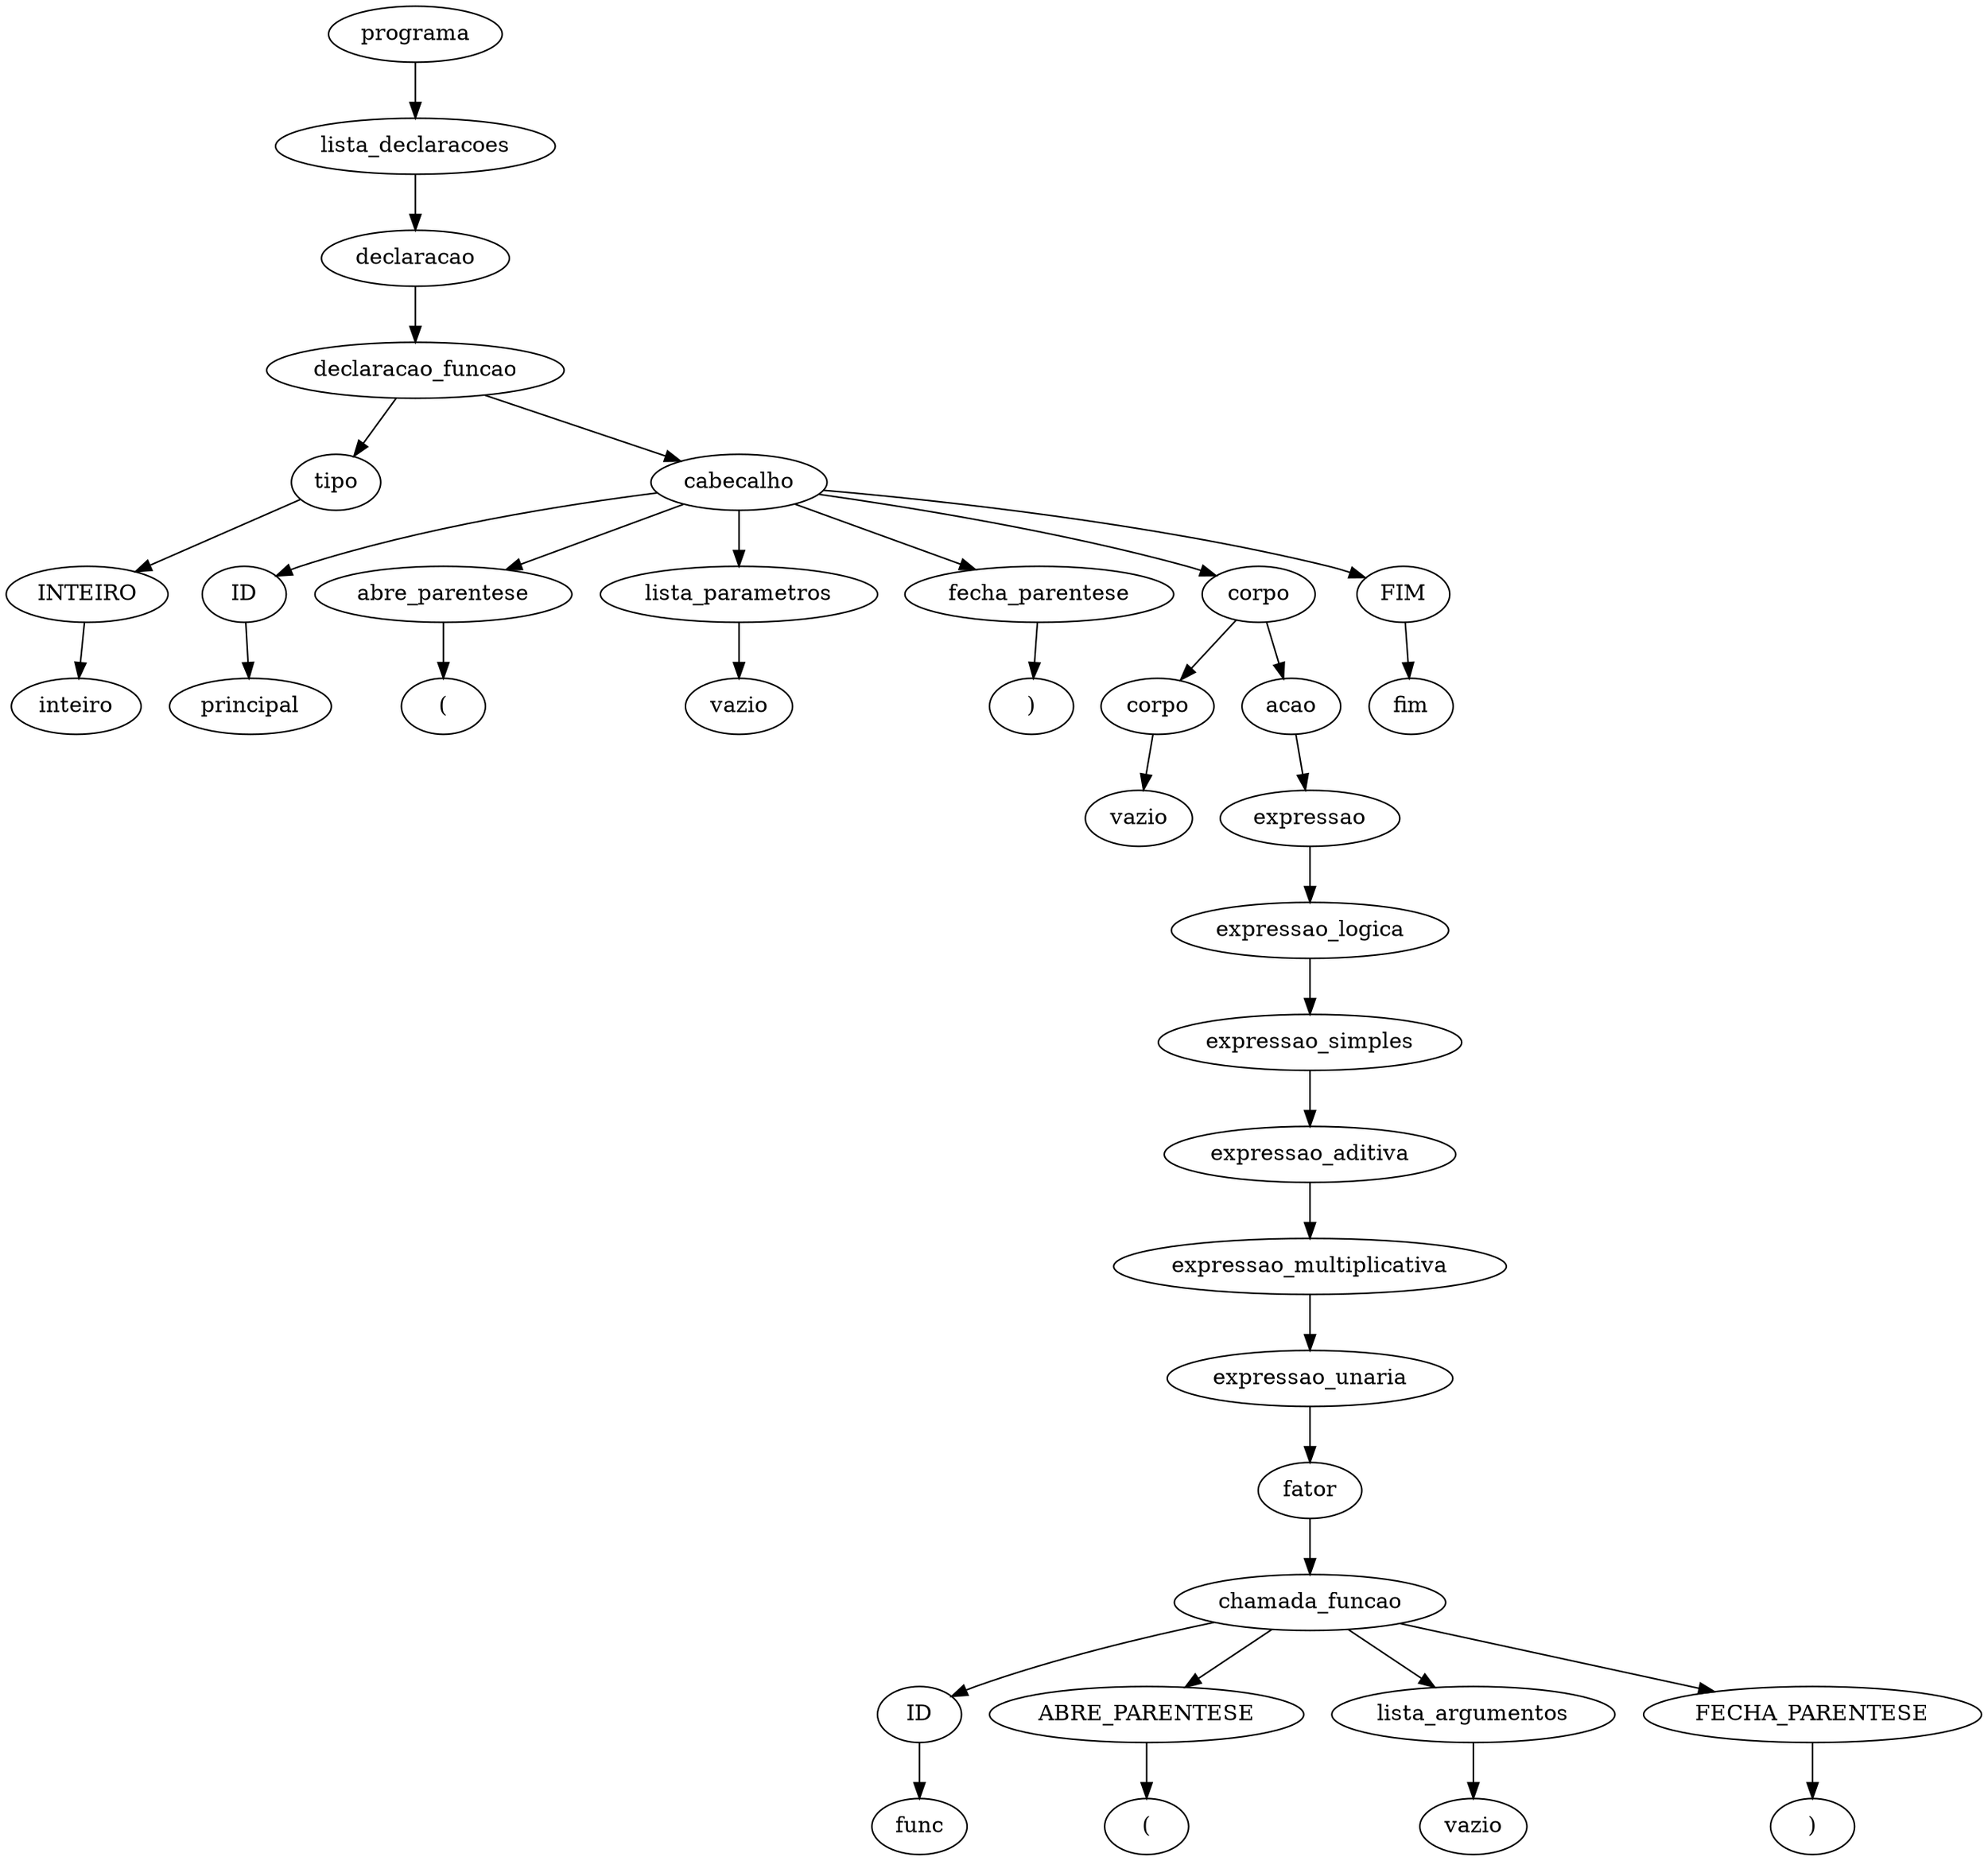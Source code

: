 digraph tree {
    "0x7fd20b657e50" [label="programa"];
    "0x7fd20b6558a0" [label="lista_declaracoes"];
    "0x7fd20b657cd0" [label="declaracao"];
    "0x7fd20b6558d0" [label="declaracao_funcao"];
    "0x7fd20b657df0" [label="tipo"];
    "0x7fd20b657f70" [label="INTEIRO"];
    "0x7fd20b657f40" [label="inteiro"];
    "0x7fd20b4bdae0" [label="cabecalho"];
    "0x7fd20b4bdc30" [label="ID"];
    "0x7fd20b4bdbd0" [label="principal"];
    "0x7fd20b4bdd50" [label="abre_parentese"];
    "0x7fd20b4be110" [label="("];
    "0x7fd20b4bdb40" [label="lista_parametros"];
    "0x7fd20b657be0" [label="vazio"];
    "0x7fd20b4be140" [label="fecha_parentese"];
    "0x7fd20b4be170" [label=")"];
    "0x7fd20b4bdcf0" [label="corpo"];
    "0x7fd20b4bdc60" [label="corpo"];
    "0x7fd20b657c10" [label="vazio"];
    "0x7fd20b4bdcc0" [label="acao"];
    "0x7fd20b4bdba0" [label="expressao"];
    "0x7fd20b4be020" [label="expressao_logica"];
    "0x7fd20b4bde70" [label="expressao_simples"];
    "0x7fd20b4bdc00" [label="expressao_aditiva"];
    "0x7fd20b4bdff0" [label="expressao_multiplicativa"];
    "0x7fd20b4bde10" [label="expressao_unaria"];
    "0x7fd20b4bded0" [label="fator"];
    "0x7fd20b4bdc90" [label="chamada_funcao"];
    "0x7fd20b4bdd80" [label="ID"];
    "0x7fd20b4bdf00" [label="func"];
    "0x7fd20b4bdf30" [label="ABRE_PARENTESE"];
    "0x7fd20b4bdf60" [label="("];
    "0x7fd20b4bdde0" [label="lista_argumentos"];
    "0x7fd20b4bdb70" [label="vazio"];
    "0x7fd20b4bdf90" [label="FECHA_PARENTESE"];
    "0x7fd20b4bdfc0" [label=")"];
    "0x7fd20b4be1a0" [label="FIM"];
    "0x7fd20b4be1d0" [label="fim"];
    "0x7fd20b657e50" -> "0x7fd20b6558a0";
    "0x7fd20b6558a0" -> "0x7fd20b657cd0";
    "0x7fd20b657cd0" -> "0x7fd20b6558d0";
    "0x7fd20b6558d0" -> "0x7fd20b657df0";
    "0x7fd20b6558d0" -> "0x7fd20b4bdae0";
    "0x7fd20b657df0" -> "0x7fd20b657f70";
    "0x7fd20b657f70" -> "0x7fd20b657f40";
    "0x7fd20b4bdae0" -> "0x7fd20b4bdc30";
    "0x7fd20b4bdae0" -> "0x7fd20b4bdd50";
    "0x7fd20b4bdae0" -> "0x7fd20b4bdb40";
    "0x7fd20b4bdae0" -> "0x7fd20b4be140";
    "0x7fd20b4bdae0" -> "0x7fd20b4bdcf0";
    "0x7fd20b4bdae0" -> "0x7fd20b4be1a0";
    "0x7fd20b4bdc30" -> "0x7fd20b4bdbd0";
    "0x7fd20b4bdd50" -> "0x7fd20b4be110";
    "0x7fd20b4bdb40" -> "0x7fd20b657be0";
    "0x7fd20b4be140" -> "0x7fd20b4be170";
    "0x7fd20b4bdcf0" -> "0x7fd20b4bdc60";
    "0x7fd20b4bdcf0" -> "0x7fd20b4bdcc0";
    "0x7fd20b4bdc60" -> "0x7fd20b657c10";
    "0x7fd20b4bdcc0" -> "0x7fd20b4bdba0";
    "0x7fd20b4bdba0" -> "0x7fd20b4be020";
    "0x7fd20b4be020" -> "0x7fd20b4bde70";
    "0x7fd20b4bde70" -> "0x7fd20b4bdc00";
    "0x7fd20b4bdc00" -> "0x7fd20b4bdff0";
    "0x7fd20b4bdff0" -> "0x7fd20b4bde10";
    "0x7fd20b4bde10" -> "0x7fd20b4bded0";
    "0x7fd20b4bded0" -> "0x7fd20b4bdc90";
    "0x7fd20b4bdc90" -> "0x7fd20b4bdd80";
    "0x7fd20b4bdc90" -> "0x7fd20b4bdf30";
    "0x7fd20b4bdc90" -> "0x7fd20b4bdde0";
    "0x7fd20b4bdc90" -> "0x7fd20b4bdf90";
    "0x7fd20b4bdd80" -> "0x7fd20b4bdf00";
    "0x7fd20b4bdf30" -> "0x7fd20b4bdf60";
    "0x7fd20b4bdde0" -> "0x7fd20b4bdb70";
    "0x7fd20b4bdf90" -> "0x7fd20b4bdfc0";
    "0x7fd20b4be1a0" -> "0x7fd20b4be1d0";
}
